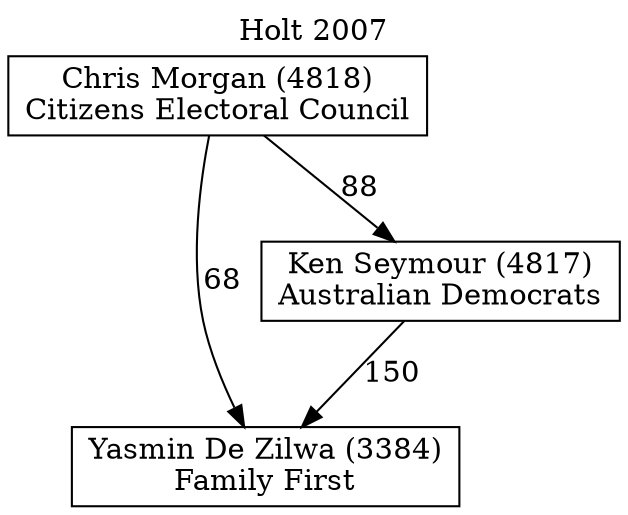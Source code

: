 // House preference flow
digraph "Yasmin De Zilwa (3384)_Holt_2007" {
	graph [label="Holt 2007" labelloc=t mclimit=10]
	node [shape=box]
	"Yasmin De Zilwa (3384)" [label="Yasmin De Zilwa (3384)
Family First"]
	"Ken Seymour (4817)" [label="Ken Seymour (4817)
Australian Democrats"]
	"Chris Morgan (4818)" [label="Chris Morgan (4818)
Citizens Electoral Council"]
	"Ken Seymour (4817)" -> "Yasmin De Zilwa (3384)" [label=150]
	"Chris Morgan (4818)" -> "Ken Seymour (4817)" [label=88]
	"Chris Morgan (4818)" -> "Yasmin De Zilwa (3384)" [label=68]
}
